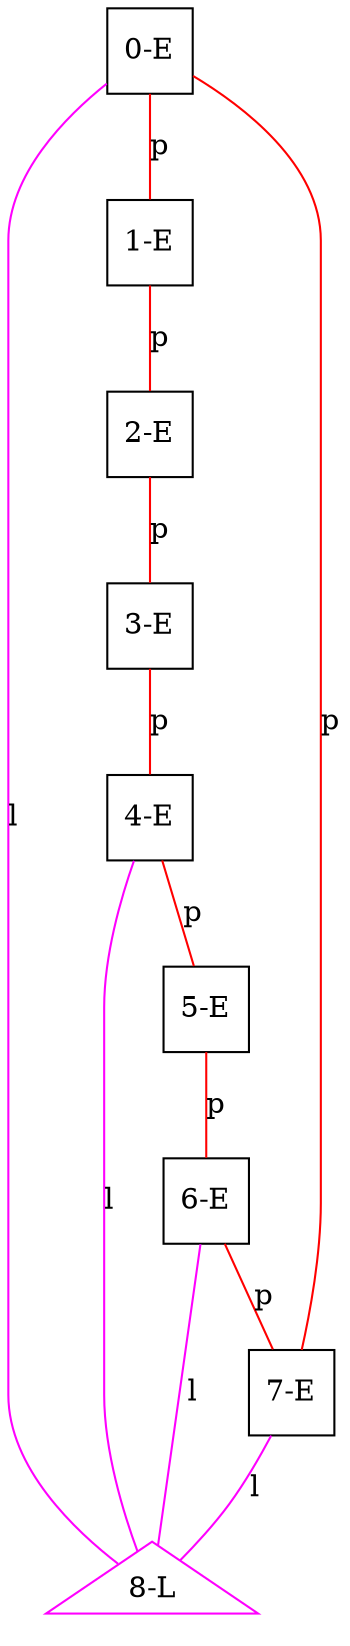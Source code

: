 graph ProteinGraph {
    0 [label="0-E" shape=square color=black];
    1 [label="1-E" shape=square color=black];
    2 [label="2-E" shape=square color=black];
    3 [label="3-E" shape=square color=black];
    4 [label="4-E" shape=square color=black];
    5 [label="5-E" shape=square color=black];
    6 [label="6-E" shape=square color=black];
    7 [label="7-E" shape=square color=black];
    8 [label="8-L" shape=triangle color=magenta];
    0 -- 1 [label="p" color=red];
    0 -- 7 [label="p" color=red];
    0 -- 8 [label="l" color=magenta];
    1 -- 2 [label="p" color=red];
    2 -- 3 [label="p" color=red];
    3 -- 4 [label="p" color=red];
    4 -- 5 [label="p" color=red];
    4 -- 8 [label="l" color=magenta];
    5 -- 6 [label="p" color=red];
    6 -- 7 [label="p" color=red];
    6 -- 8 [label="l" color=magenta];
    7 -- 8 [label="l" color=magenta];
}
